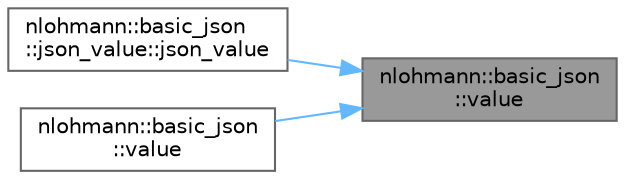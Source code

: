 digraph "nlohmann::basic_json::value"
{
 // LATEX_PDF_SIZE
  bgcolor="transparent";
  edge [fontname=Helvetica,fontsize=10,labelfontname=Helvetica,labelfontsize=10];
  node [fontname=Helvetica,fontsize=10,shape=box,height=0.2,width=0.4];
  rankdir="RL";
  Node1 [label="nlohmann::basic_json\l::value",height=0.2,width=0.4,color="gray40", fillcolor="grey60", style="filled", fontcolor="black",tooltip="access specified object element with default value"];
  Node1 -> Node2 [dir="back",color="steelblue1",style="solid"];
  Node2 [label="nlohmann::basic_json\l::json_value::json_value",height=0.2,width=0.4,color="grey40", fillcolor="white", style="filled",URL="$a02059.html#ad7f122fa9bfc5aa4d9b65a3059892146",tooltip="constructor for strings"];
  Node1 -> Node3 [dir="back",color="steelblue1",style="solid"];
  Node3 [label="nlohmann::basic_json\l::value",height=0.2,width=0.4,color="grey40", fillcolor="white", style="filled",URL="$a01659.html#adcfdefe95d5c2471a5c97e911d46ee88",tooltip="overload for a default value of type const char*"];
}
